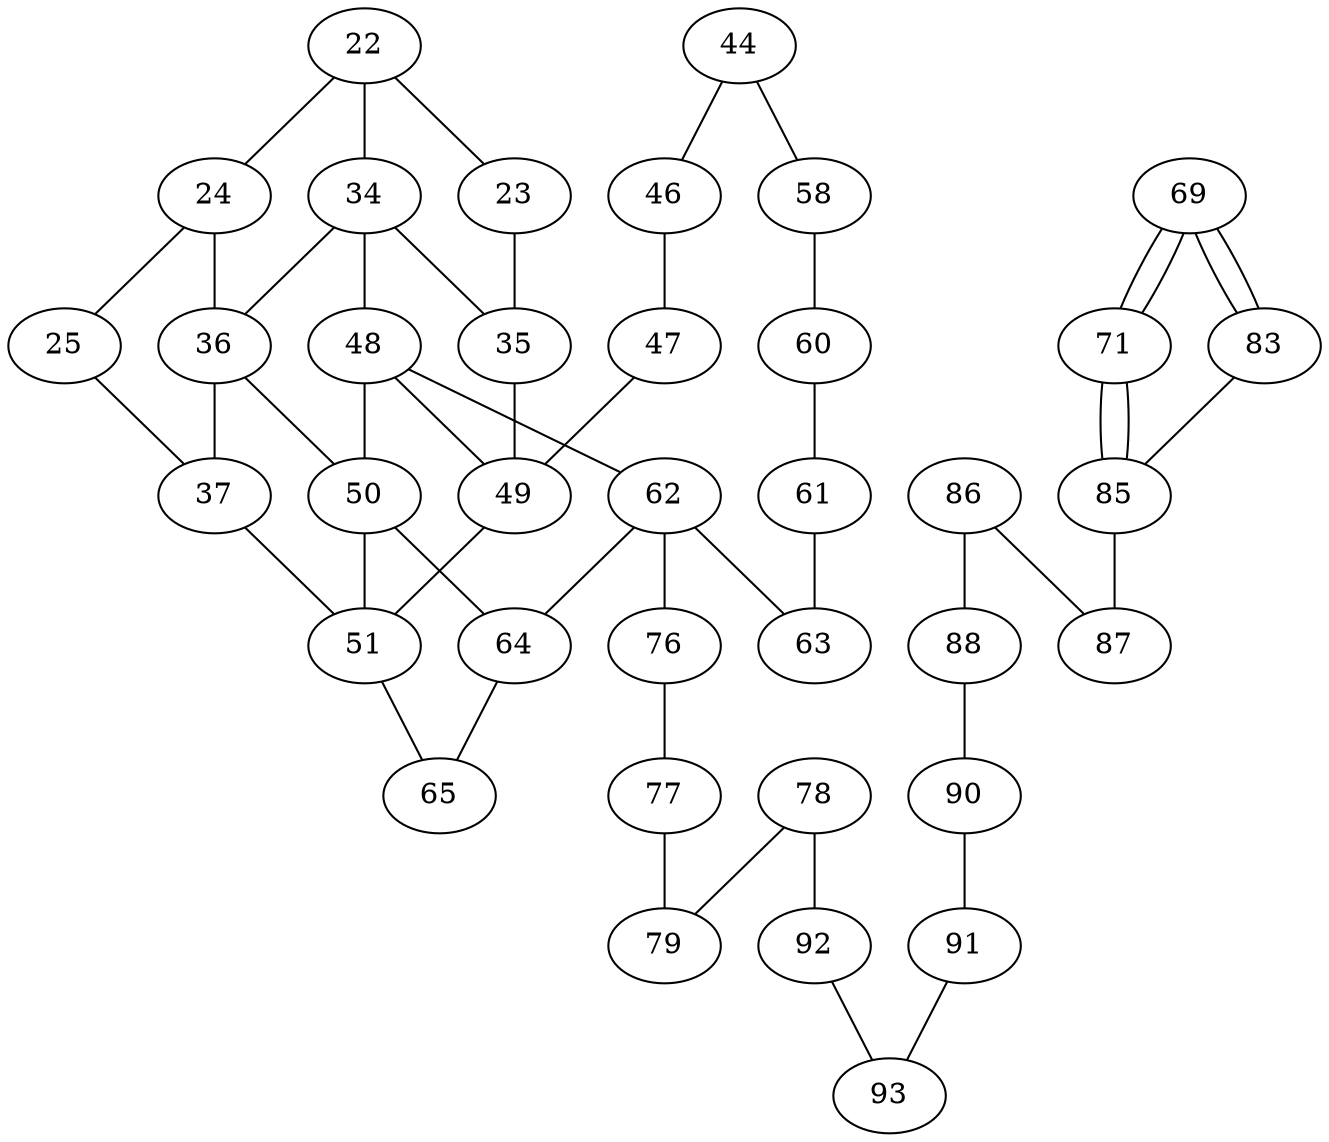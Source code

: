 graph {
24 -- 25
50 -- 51
22 -- 23
48 -- 49
46 -- 47
44 -- 46
92 -- 93
86 -- 88
90 -- 91
86 -- 87
78 -- 79
76 -- 77
36 -- 37
34 -- 35
64 -- 65
62 -- 63
60 -- 61
58 -- 60
25 -- 37
88 -- 90
47 -- 49
23 -- 35
61 -- 63
51 -- 65
44 -- 58
37 -- 51
35 -- 49
91 -- 93
49 -- 51
78 -- 92
77 -- 79
71 -- 85
69 -- 83
62 -- 76
69 -- 71
85 -- 87
22 -- 24
34 -- 36
48 -- 50
62 -- 64
22 -- 34
34 -- 48
48 -- 62
24 -- 36
36 -- 50
50 -- 64
69 -- 71
83 -- 85
69 -- 83
71 -- 85
}